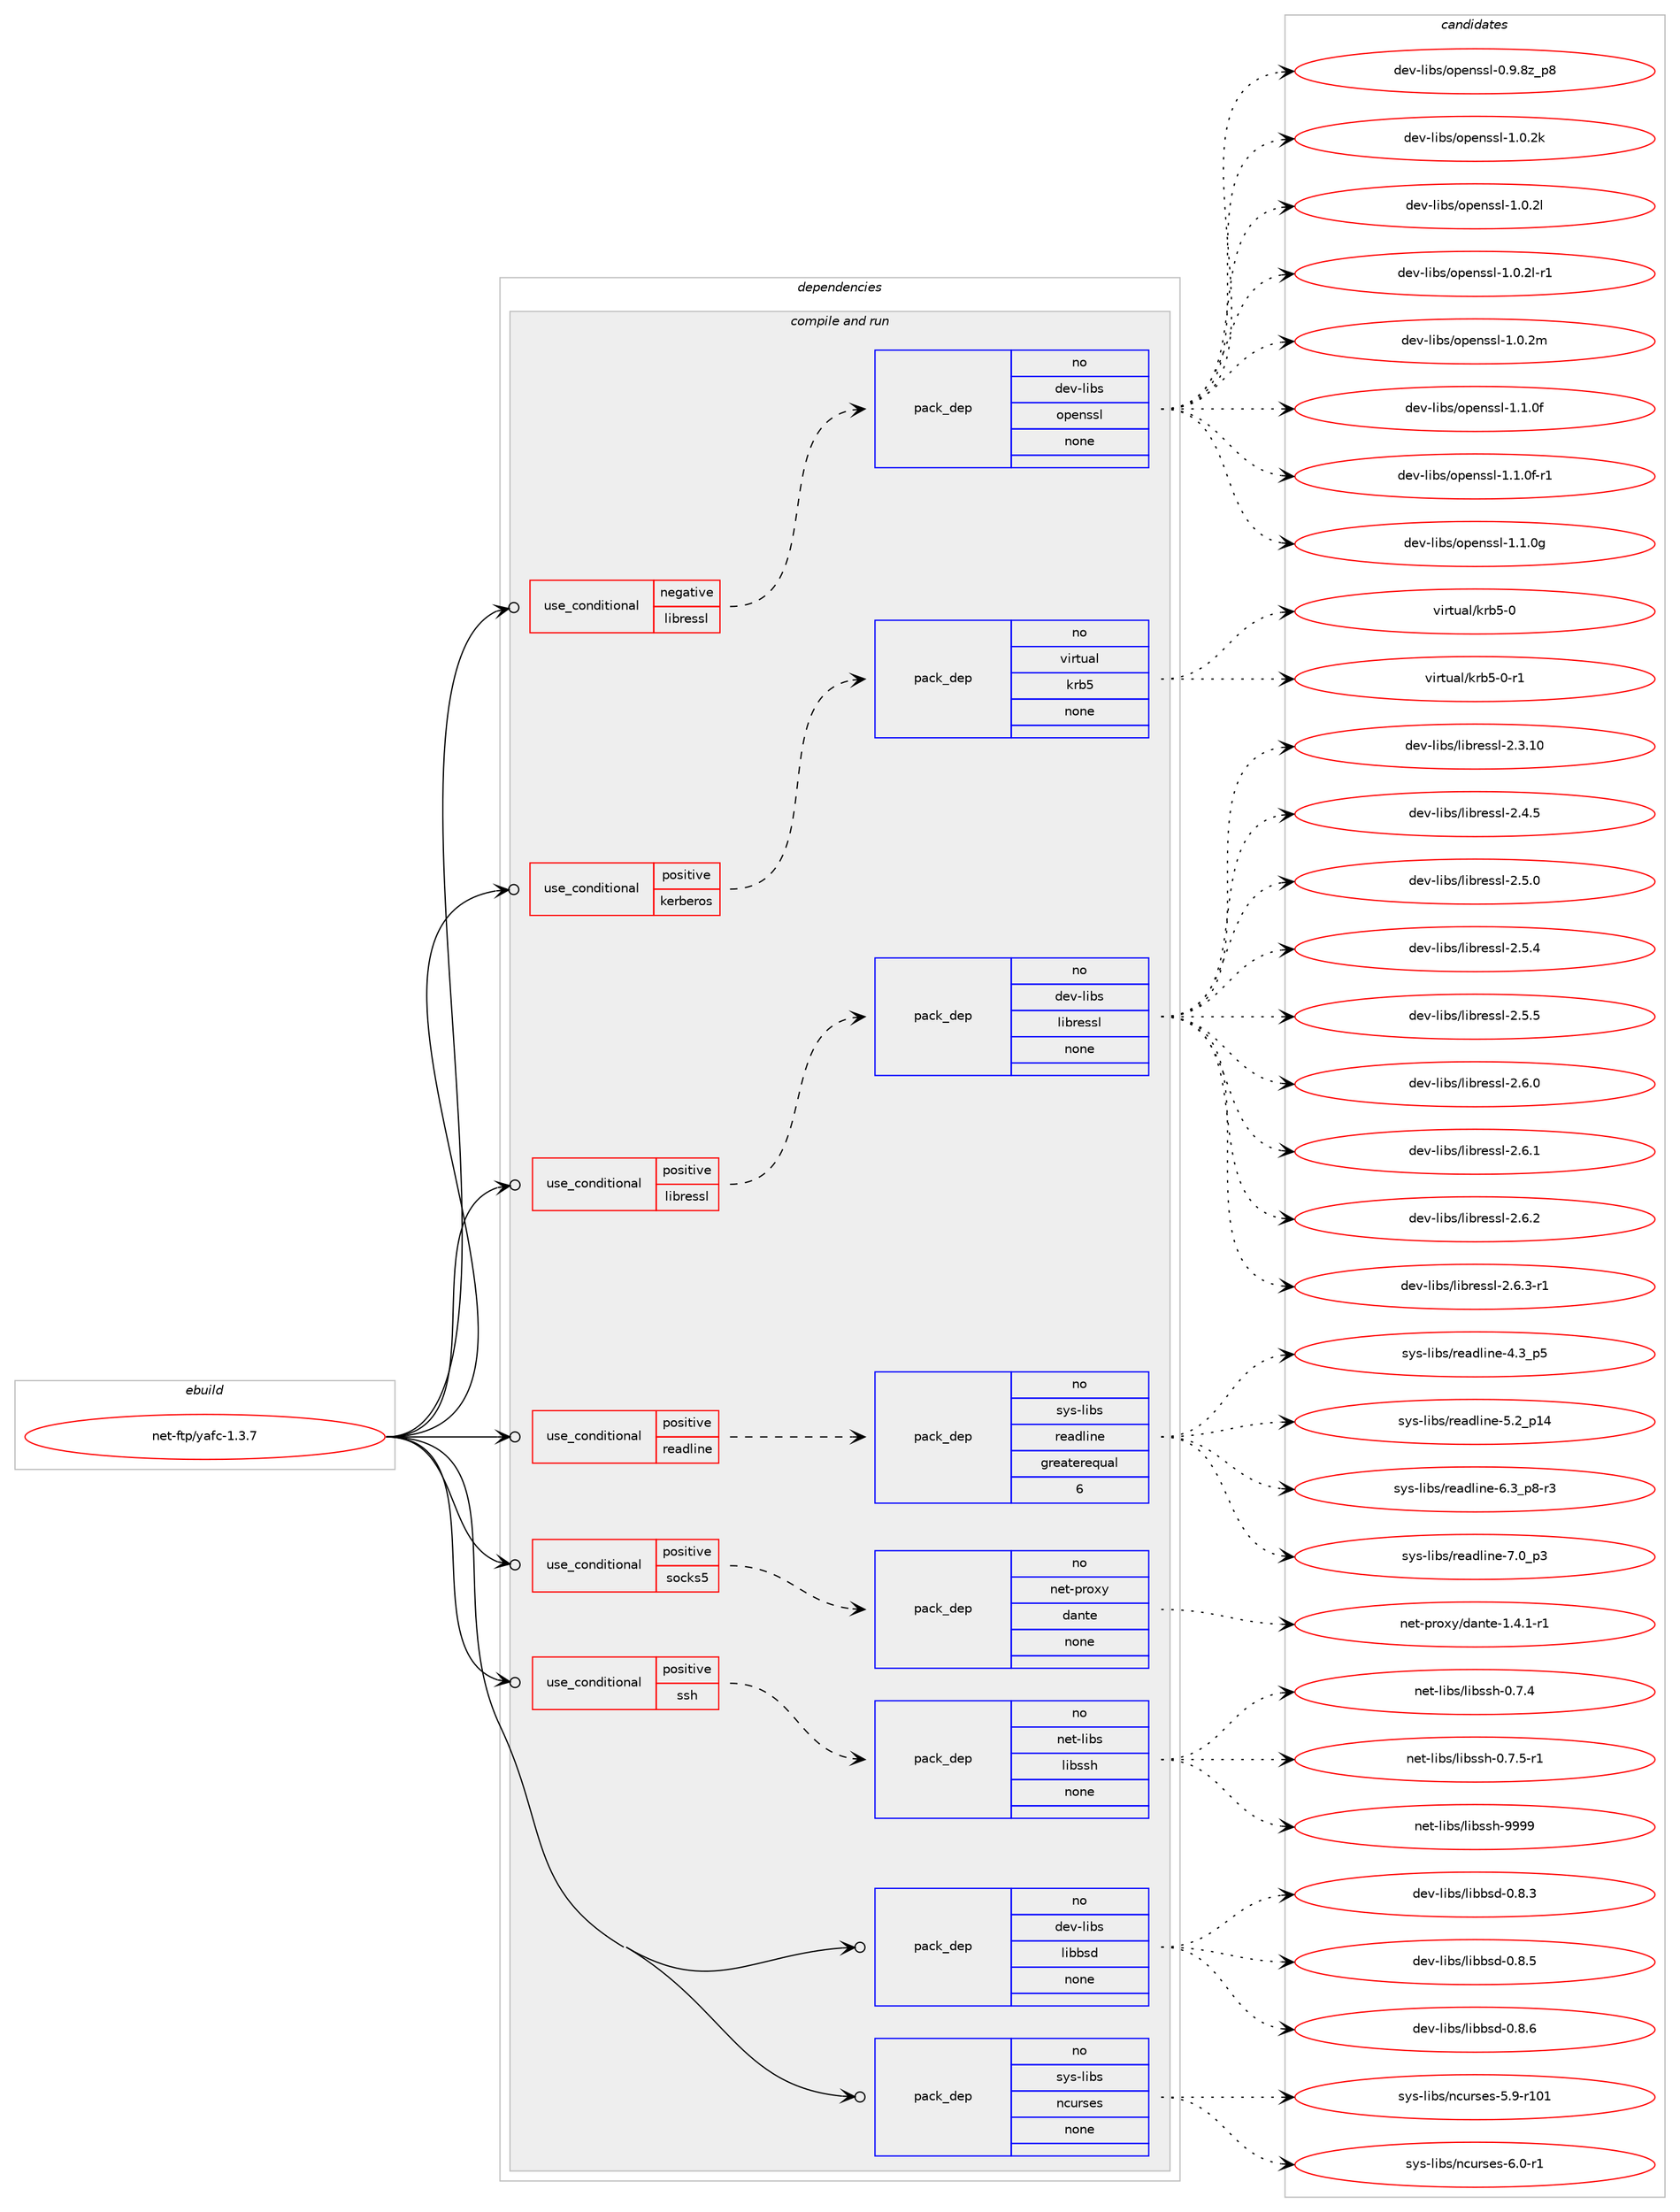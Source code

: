 digraph prolog {

# *************
# Graph options
# *************

newrank=true;
concentrate=true;
compound=true;
graph [rankdir=LR,fontname=Helvetica,fontsize=10,ranksep=1.5];#, ranksep=2.5, nodesep=0.2];
edge  [arrowhead=vee];
node  [fontname=Helvetica,fontsize=10];

# **********
# The ebuild
# **********

subgraph cluster_leftcol {
color=gray;
rank=same;
label=<<i>ebuild</i>>;
id [label="net-ftp/yafc-1.3.7", color=red, width=4, href="../net-ftp/yafc-1.3.7.svg"];
}

# ****************
# The dependencies
# ****************

subgraph cluster_midcol {
color=gray;
label=<<i>dependencies</i>>;
subgraph cluster_compile {
fillcolor="#eeeeee";
style=filled;
label=<<i>compile</i>>;
}
subgraph cluster_compileandrun {
fillcolor="#eeeeee";
style=filled;
label=<<i>compile and run</i>>;
subgraph cond101838 {
dependency411485 [label=<<TABLE BORDER="0" CELLBORDER="1" CELLSPACING="0" CELLPADDING="4"><TR><TD ROWSPAN="3" CELLPADDING="10">use_conditional</TD></TR><TR><TD>negative</TD></TR><TR><TD>libressl</TD></TR></TABLE>>, shape=none, color=red];
subgraph pack302824 {
dependency411486 [label=<<TABLE BORDER="0" CELLBORDER="1" CELLSPACING="0" CELLPADDING="4" WIDTH="220"><TR><TD ROWSPAN="6" CELLPADDING="30">pack_dep</TD></TR><TR><TD WIDTH="110">no</TD></TR><TR><TD>dev-libs</TD></TR><TR><TD>openssl</TD></TR><TR><TD>none</TD></TR><TR><TD></TD></TR></TABLE>>, shape=none, color=blue];
}
dependency411485:e -> dependency411486:w [weight=20,style="dashed",arrowhead="vee"];
}
id:e -> dependency411485:w [weight=20,style="solid",arrowhead="odotvee"];
subgraph cond101839 {
dependency411487 [label=<<TABLE BORDER="0" CELLBORDER="1" CELLSPACING="0" CELLPADDING="4"><TR><TD ROWSPAN="3" CELLPADDING="10">use_conditional</TD></TR><TR><TD>positive</TD></TR><TR><TD>kerberos</TD></TR></TABLE>>, shape=none, color=red];
subgraph pack302825 {
dependency411488 [label=<<TABLE BORDER="0" CELLBORDER="1" CELLSPACING="0" CELLPADDING="4" WIDTH="220"><TR><TD ROWSPAN="6" CELLPADDING="30">pack_dep</TD></TR><TR><TD WIDTH="110">no</TD></TR><TR><TD>virtual</TD></TR><TR><TD>krb5</TD></TR><TR><TD>none</TD></TR><TR><TD></TD></TR></TABLE>>, shape=none, color=blue];
}
dependency411487:e -> dependency411488:w [weight=20,style="dashed",arrowhead="vee"];
}
id:e -> dependency411487:w [weight=20,style="solid",arrowhead="odotvee"];
subgraph cond101840 {
dependency411489 [label=<<TABLE BORDER="0" CELLBORDER="1" CELLSPACING="0" CELLPADDING="4"><TR><TD ROWSPAN="3" CELLPADDING="10">use_conditional</TD></TR><TR><TD>positive</TD></TR><TR><TD>libressl</TD></TR></TABLE>>, shape=none, color=red];
subgraph pack302826 {
dependency411490 [label=<<TABLE BORDER="0" CELLBORDER="1" CELLSPACING="0" CELLPADDING="4" WIDTH="220"><TR><TD ROWSPAN="6" CELLPADDING="30">pack_dep</TD></TR><TR><TD WIDTH="110">no</TD></TR><TR><TD>dev-libs</TD></TR><TR><TD>libressl</TD></TR><TR><TD>none</TD></TR><TR><TD></TD></TR></TABLE>>, shape=none, color=blue];
}
dependency411489:e -> dependency411490:w [weight=20,style="dashed",arrowhead="vee"];
}
id:e -> dependency411489:w [weight=20,style="solid",arrowhead="odotvee"];
subgraph cond101841 {
dependency411491 [label=<<TABLE BORDER="0" CELLBORDER="1" CELLSPACING="0" CELLPADDING="4"><TR><TD ROWSPAN="3" CELLPADDING="10">use_conditional</TD></TR><TR><TD>positive</TD></TR><TR><TD>readline</TD></TR></TABLE>>, shape=none, color=red];
subgraph pack302827 {
dependency411492 [label=<<TABLE BORDER="0" CELLBORDER="1" CELLSPACING="0" CELLPADDING="4" WIDTH="220"><TR><TD ROWSPAN="6" CELLPADDING="30">pack_dep</TD></TR><TR><TD WIDTH="110">no</TD></TR><TR><TD>sys-libs</TD></TR><TR><TD>readline</TD></TR><TR><TD>greaterequal</TD></TR><TR><TD>6</TD></TR></TABLE>>, shape=none, color=blue];
}
dependency411491:e -> dependency411492:w [weight=20,style="dashed",arrowhead="vee"];
}
id:e -> dependency411491:w [weight=20,style="solid",arrowhead="odotvee"];
subgraph cond101842 {
dependency411493 [label=<<TABLE BORDER="0" CELLBORDER="1" CELLSPACING="0" CELLPADDING="4"><TR><TD ROWSPAN="3" CELLPADDING="10">use_conditional</TD></TR><TR><TD>positive</TD></TR><TR><TD>socks5</TD></TR></TABLE>>, shape=none, color=red];
subgraph pack302828 {
dependency411494 [label=<<TABLE BORDER="0" CELLBORDER="1" CELLSPACING="0" CELLPADDING="4" WIDTH="220"><TR><TD ROWSPAN="6" CELLPADDING="30">pack_dep</TD></TR><TR><TD WIDTH="110">no</TD></TR><TR><TD>net-proxy</TD></TR><TR><TD>dante</TD></TR><TR><TD>none</TD></TR><TR><TD></TD></TR></TABLE>>, shape=none, color=blue];
}
dependency411493:e -> dependency411494:w [weight=20,style="dashed",arrowhead="vee"];
}
id:e -> dependency411493:w [weight=20,style="solid",arrowhead="odotvee"];
subgraph cond101843 {
dependency411495 [label=<<TABLE BORDER="0" CELLBORDER="1" CELLSPACING="0" CELLPADDING="4"><TR><TD ROWSPAN="3" CELLPADDING="10">use_conditional</TD></TR><TR><TD>positive</TD></TR><TR><TD>ssh</TD></TR></TABLE>>, shape=none, color=red];
subgraph pack302829 {
dependency411496 [label=<<TABLE BORDER="0" CELLBORDER="1" CELLSPACING="0" CELLPADDING="4" WIDTH="220"><TR><TD ROWSPAN="6" CELLPADDING="30">pack_dep</TD></TR><TR><TD WIDTH="110">no</TD></TR><TR><TD>net-libs</TD></TR><TR><TD>libssh</TD></TR><TR><TD>none</TD></TR><TR><TD></TD></TR></TABLE>>, shape=none, color=blue];
}
dependency411495:e -> dependency411496:w [weight=20,style="dashed",arrowhead="vee"];
}
id:e -> dependency411495:w [weight=20,style="solid",arrowhead="odotvee"];
subgraph pack302830 {
dependency411497 [label=<<TABLE BORDER="0" CELLBORDER="1" CELLSPACING="0" CELLPADDING="4" WIDTH="220"><TR><TD ROWSPAN="6" CELLPADDING="30">pack_dep</TD></TR><TR><TD WIDTH="110">no</TD></TR><TR><TD>dev-libs</TD></TR><TR><TD>libbsd</TD></TR><TR><TD>none</TD></TR><TR><TD></TD></TR></TABLE>>, shape=none, color=blue];
}
id:e -> dependency411497:w [weight=20,style="solid",arrowhead="odotvee"];
subgraph pack302831 {
dependency411498 [label=<<TABLE BORDER="0" CELLBORDER="1" CELLSPACING="0" CELLPADDING="4" WIDTH="220"><TR><TD ROWSPAN="6" CELLPADDING="30">pack_dep</TD></TR><TR><TD WIDTH="110">no</TD></TR><TR><TD>sys-libs</TD></TR><TR><TD>ncurses</TD></TR><TR><TD>none</TD></TR><TR><TD></TD></TR></TABLE>>, shape=none, color=blue];
}
id:e -> dependency411498:w [weight=20,style="solid",arrowhead="odotvee"];
}
subgraph cluster_run {
fillcolor="#eeeeee";
style=filled;
label=<<i>run</i>>;
}
}

# **************
# The candidates
# **************

subgraph cluster_choices {
rank=same;
color=gray;
label=<<i>candidates</i>>;

subgraph choice302824 {
color=black;
nodesep=1;
choice1001011184510810598115471111121011101151151084548465746561229511256 [label="dev-libs/openssl-0.9.8z_p8", color=red, width=4,href="../dev-libs/openssl-0.9.8z_p8.svg"];
choice100101118451081059811547111112101110115115108454946484650107 [label="dev-libs/openssl-1.0.2k", color=red, width=4,href="../dev-libs/openssl-1.0.2k.svg"];
choice100101118451081059811547111112101110115115108454946484650108 [label="dev-libs/openssl-1.0.2l", color=red, width=4,href="../dev-libs/openssl-1.0.2l.svg"];
choice1001011184510810598115471111121011101151151084549464846501084511449 [label="dev-libs/openssl-1.0.2l-r1", color=red, width=4,href="../dev-libs/openssl-1.0.2l-r1.svg"];
choice100101118451081059811547111112101110115115108454946484650109 [label="dev-libs/openssl-1.0.2m", color=red, width=4,href="../dev-libs/openssl-1.0.2m.svg"];
choice100101118451081059811547111112101110115115108454946494648102 [label="dev-libs/openssl-1.1.0f", color=red, width=4,href="../dev-libs/openssl-1.1.0f.svg"];
choice1001011184510810598115471111121011101151151084549464946481024511449 [label="dev-libs/openssl-1.1.0f-r1", color=red, width=4,href="../dev-libs/openssl-1.1.0f-r1.svg"];
choice100101118451081059811547111112101110115115108454946494648103 [label="dev-libs/openssl-1.1.0g", color=red, width=4,href="../dev-libs/openssl-1.1.0g.svg"];
dependency411486:e -> choice1001011184510810598115471111121011101151151084548465746561229511256:w [style=dotted,weight="100"];
dependency411486:e -> choice100101118451081059811547111112101110115115108454946484650107:w [style=dotted,weight="100"];
dependency411486:e -> choice100101118451081059811547111112101110115115108454946484650108:w [style=dotted,weight="100"];
dependency411486:e -> choice1001011184510810598115471111121011101151151084549464846501084511449:w [style=dotted,weight="100"];
dependency411486:e -> choice100101118451081059811547111112101110115115108454946484650109:w [style=dotted,weight="100"];
dependency411486:e -> choice100101118451081059811547111112101110115115108454946494648102:w [style=dotted,weight="100"];
dependency411486:e -> choice1001011184510810598115471111121011101151151084549464946481024511449:w [style=dotted,weight="100"];
dependency411486:e -> choice100101118451081059811547111112101110115115108454946494648103:w [style=dotted,weight="100"];
}
subgraph choice302825 {
color=black;
nodesep=1;
choice118105114116117971084710711498534548 [label="virtual/krb5-0", color=red, width=4,href="../virtual/krb5-0.svg"];
choice1181051141161179710847107114985345484511449 [label="virtual/krb5-0-r1", color=red, width=4,href="../virtual/krb5-0-r1.svg"];
dependency411488:e -> choice118105114116117971084710711498534548:w [style=dotted,weight="100"];
dependency411488:e -> choice1181051141161179710847107114985345484511449:w [style=dotted,weight="100"];
}
subgraph choice302826 {
color=black;
nodesep=1;
choice1001011184510810598115471081059811410111511510845504651464948 [label="dev-libs/libressl-2.3.10", color=red, width=4,href="../dev-libs/libressl-2.3.10.svg"];
choice10010111845108105981154710810598114101115115108455046524653 [label="dev-libs/libressl-2.4.5", color=red, width=4,href="../dev-libs/libressl-2.4.5.svg"];
choice10010111845108105981154710810598114101115115108455046534648 [label="dev-libs/libressl-2.5.0", color=red, width=4,href="../dev-libs/libressl-2.5.0.svg"];
choice10010111845108105981154710810598114101115115108455046534652 [label="dev-libs/libressl-2.5.4", color=red, width=4,href="../dev-libs/libressl-2.5.4.svg"];
choice10010111845108105981154710810598114101115115108455046534653 [label="dev-libs/libressl-2.5.5", color=red, width=4,href="../dev-libs/libressl-2.5.5.svg"];
choice10010111845108105981154710810598114101115115108455046544648 [label="dev-libs/libressl-2.6.0", color=red, width=4,href="../dev-libs/libressl-2.6.0.svg"];
choice10010111845108105981154710810598114101115115108455046544649 [label="dev-libs/libressl-2.6.1", color=red, width=4,href="../dev-libs/libressl-2.6.1.svg"];
choice10010111845108105981154710810598114101115115108455046544650 [label="dev-libs/libressl-2.6.2", color=red, width=4,href="../dev-libs/libressl-2.6.2.svg"];
choice100101118451081059811547108105981141011151151084550465446514511449 [label="dev-libs/libressl-2.6.3-r1", color=red, width=4,href="../dev-libs/libressl-2.6.3-r1.svg"];
dependency411490:e -> choice1001011184510810598115471081059811410111511510845504651464948:w [style=dotted,weight="100"];
dependency411490:e -> choice10010111845108105981154710810598114101115115108455046524653:w [style=dotted,weight="100"];
dependency411490:e -> choice10010111845108105981154710810598114101115115108455046534648:w [style=dotted,weight="100"];
dependency411490:e -> choice10010111845108105981154710810598114101115115108455046534652:w [style=dotted,weight="100"];
dependency411490:e -> choice10010111845108105981154710810598114101115115108455046534653:w [style=dotted,weight="100"];
dependency411490:e -> choice10010111845108105981154710810598114101115115108455046544648:w [style=dotted,weight="100"];
dependency411490:e -> choice10010111845108105981154710810598114101115115108455046544649:w [style=dotted,weight="100"];
dependency411490:e -> choice10010111845108105981154710810598114101115115108455046544650:w [style=dotted,weight="100"];
dependency411490:e -> choice100101118451081059811547108105981141011151151084550465446514511449:w [style=dotted,weight="100"];
}
subgraph choice302827 {
color=black;
nodesep=1;
choice11512111545108105981154711410197100108105110101455246519511253 [label="sys-libs/readline-4.3_p5", color=red, width=4,href="../sys-libs/readline-4.3_p5.svg"];
choice1151211154510810598115471141019710010810511010145534650951124952 [label="sys-libs/readline-5.2_p14", color=red, width=4,href="../sys-libs/readline-5.2_p14.svg"];
choice115121115451081059811547114101971001081051101014554465195112564511451 [label="sys-libs/readline-6.3_p8-r3", color=red, width=4,href="../sys-libs/readline-6.3_p8-r3.svg"];
choice11512111545108105981154711410197100108105110101455546489511251 [label="sys-libs/readline-7.0_p3", color=red, width=4,href="../sys-libs/readline-7.0_p3.svg"];
dependency411492:e -> choice11512111545108105981154711410197100108105110101455246519511253:w [style=dotted,weight="100"];
dependency411492:e -> choice1151211154510810598115471141019710010810511010145534650951124952:w [style=dotted,weight="100"];
dependency411492:e -> choice115121115451081059811547114101971001081051101014554465195112564511451:w [style=dotted,weight="100"];
dependency411492:e -> choice11512111545108105981154711410197100108105110101455546489511251:w [style=dotted,weight="100"];
}
subgraph choice302828 {
color=black;
nodesep=1;
choice1101011164511211411112012147100971101161014549465246494511449 [label="net-proxy/dante-1.4.1-r1", color=red, width=4,href="../net-proxy/dante-1.4.1-r1.svg"];
dependency411494:e -> choice1101011164511211411112012147100971101161014549465246494511449:w [style=dotted,weight="100"];
}
subgraph choice302829 {
color=black;
nodesep=1;
choice11010111645108105981154710810598115115104454846554652 [label="net-libs/libssh-0.7.4", color=red, width=4,href="../net-libs/libssh-0.7.4.svg"];
choice110101116451081059811547108105981151151044548465546534511449 [label="net-libs/libssh-0.7.5-r1", color=red, width=4,href="../net-libs/libssh-0.7.5-r1.svg"];
choice110101116451081059811547108105981151151044557575757 [label="net-libs/libssh-9999", color=red, width=4,href="../net-libs/libssh-9999.svg"];
dependency411496:e -> choice11010111645108105981154710810598115115104454846554652:w [style=dotted,weight="100"];
dependency411496:e -> choice110101116451081059811547108105981151151044548465546534511449:w [style=dotted,weight="100"];
dependency411496:e -> choice110101116451081059811547108105981151151044557575757:w [style=dotted,weight="100"];
}
subgraph choice302830 {
color=black;
nodesep=1;
choice1001011184510810598115471081059898115100454846564651 [label="dev-libs/libbsd-0.8.3", color=red, width=4,href="../dev-libs/libbsd-0.8.3.svg"];
choice1001011184510810598115471081059898115100454846564653 [label="dev-libs/libbsd-0.8.5", color=red, width=4,href="../dev-libs/libbsd-0.8.5.svg"];
choice1001011184510810598115471081059898115100454846564654 [label="dev-libs/libbsd-0.8.6", color=red, width=4,href="../dev-libs/libbsd-0.8.6.svg"];
dependency411497:e -> choice1001011184510810598115471081059898115100454846564651:w [style=dotted,weight="100"];
dependency411497:e -> choice1001011184510810598115471081059898115100454846564653:w [style=dotted,weight="100"];
dependency411497:e -> choice1001011184510810598115471081059898115100454846564654:w [style=dotted,weight="100"];
}
subgraph choice302831 {
color=black;
nodesep=1;
choice115121115451081059811547110991171141151011154553465745114494849 [label="sys-libs/ncurses-5.9-r101", color=red, width=4,href="../sys-libs/ncurses-5.9-r101.svg"];
choice11512111545108105981154711099117114115101115455446484511449 [label="sys-libs/ncurses-6.0-r1", color=red, width=4,href="../sys-libs/ncurses-6.0-r1.svg"];
dependency411498:e -> choice115121115451081059811547110991171141151011154553465745114494849:w [style=dotted,weight="100"];
dependency411498:e -> choice11512111545108105981154711099117114115101115455446484511449:w [style=dotted,weight="100"];
}
}

}
